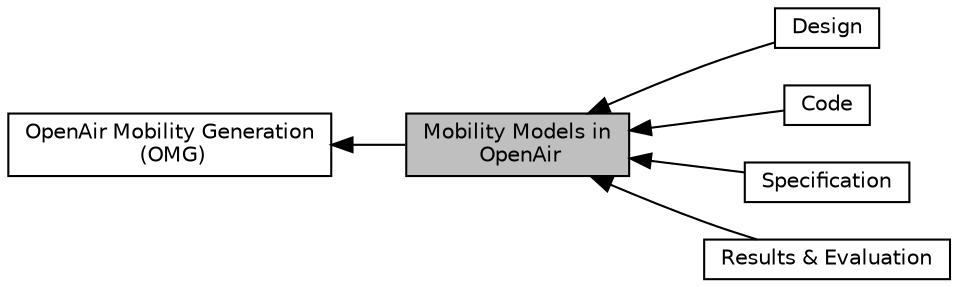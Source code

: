 digraph "Mobility Models in OpenAir"
{
  edge [fontname="Helvetica",fontsize="10",labelfontname="Helvetica",labelfontsize="10"];
  node [fontname="Helvetica",fontsize="10",shape=box];
  rankdir=LR;
  Node4 [label="Design",height=0.2,width=0.4,color="black", fillcolor="white", style="filled",URL="$group____design.html",tooltip=" "];
  Node5 [label="Code",height=0.2,width=0.4,color="black", fillcolor="white", style="filled",URL="$group____code.html",tooltip=" "];
  Node1 [label="Mobility Models in\l OpenAir",height=0.2,width=0.4,color="black", fillcolor="grey75", style="filled", fontcolor="black",tooltip=" "];
  Node3 [label="Specification",height=0.2,width=0.4,color="black", fillcolor="white", style="filled",URL="$group____specification.html",tooltip=" "];
  Node6 [label="Results & Evaluation",height=0.2,width=0.4,color="black", fillcolor="white", style="filled",URL="$group____results__eval.html",tooltip=" "];
  Node2 [label="OpenAir Mobility Generation\l (OMG)",height=0.2,width=0.4,color="black", fillcolor="white", style="filled",URL="$group____omg.html",tooltip=" "];
  Node2->Node1 [shape=plaintext, dir="back", style="solid"];
  Node1->Node3 [shape=plaintext, dir="back", style="solid"];
  Node1->Node4 [shape=plaintext, dir="back", style="solid"];
  Node1->Node5 [shape=plaintext, dir="back", style="solid"];
  Node1->Node6 [shape=plaintext, dir="back", style="solid"];
}
